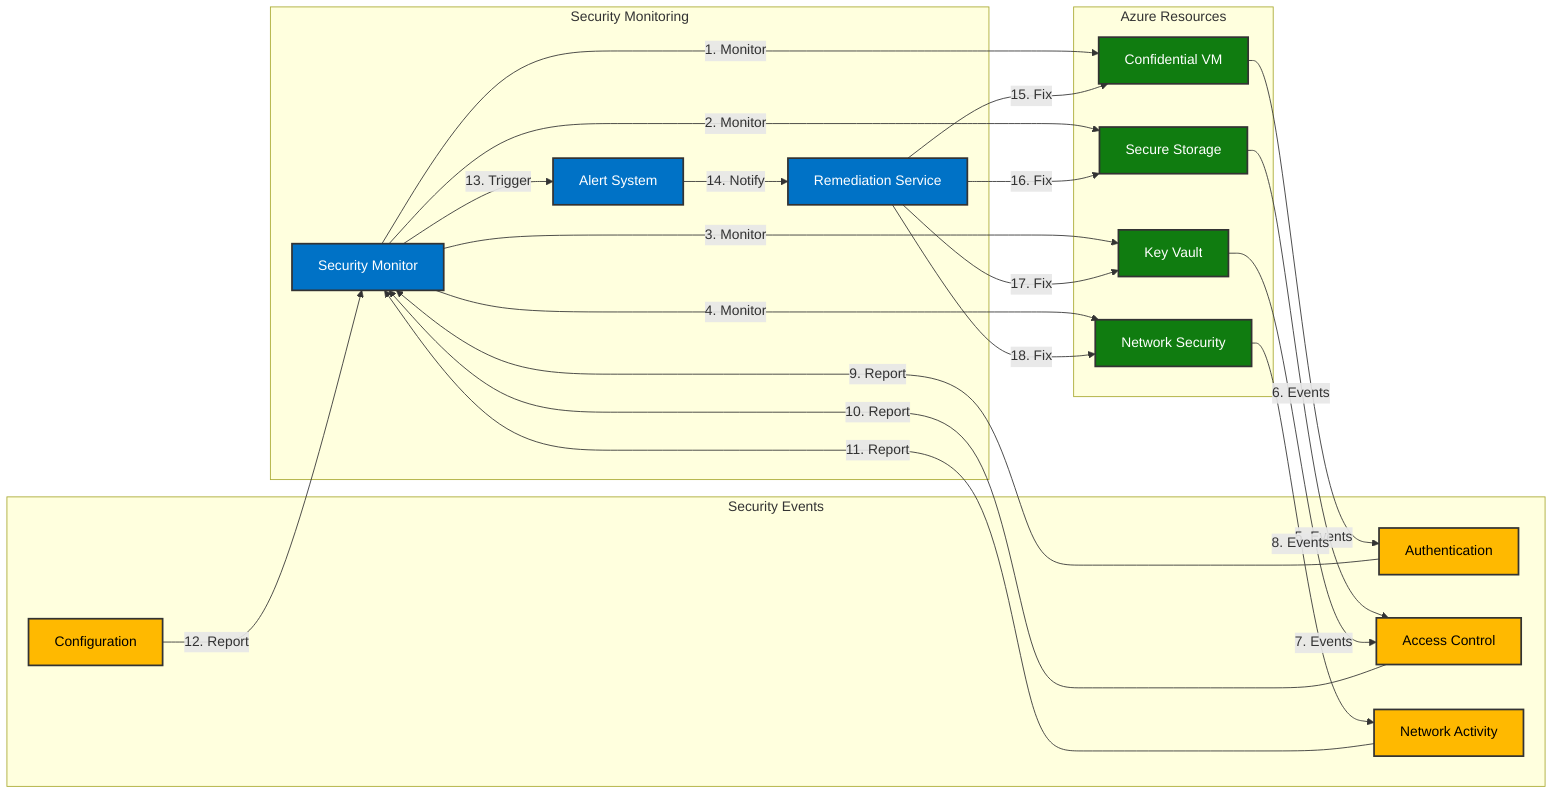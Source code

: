 graph LR
    subgraph "Security Monitoring"
        Monitor[Security Monitor]
        Alert[Alert System]
        Remediate[Remediation Service]
    end

    subgraph "Azure Resources"
        VM[Confidential VM]
        Storage[Secure Storage]
        KV[Key Vault]
        NSG[Network Security]
    end

    subgraph "Security Events"
        Auth[Authentication]
        Access[Access Control]
        Network[Network Activity]
        Config[Configuration]
    end

    Monitor -->|1. Monitor| VM
    Monitor -->|2. Monitor| Storage
    Monitor -->|3. Monitor| KV
    Monitor -->|4. Monitor| NSG

    VM -->|5. Events| Auth
    Storage -->|6. Events| Access
    KV -->|7. Events| Access
    NSG -->|8. Events| Network

    Auth -->|9. Report| Monitor
    Access -->|10. Report| Monitor
    Network -->|11. Report| Monitor
    Config -->|12. Report| Monitor

    Monitor -->|13. Trigger| Alert
    Alert -->|14. Notify| Remediate
    Remediate -->|15. Fix| VM
    Remediate -->|16. Fix| Storage
    Remediate -->|17. Fix| KV
    Remediate -->|18. Fix| NSG

    classDef monitor fill:#0072C6,stroke:#333,stroke-width:2px,color:white;
    classDef resource fill:#107C10,stroke:#333,stroke-width:2px,color:white;
    classDef event fill:#FFB900,stroke:#333,stroke-width:2px,color:black;

    class Monitor,Alert,Remediate monitor;
    class VM,Storage,KV,NSG resource;
    class Auth,Access,Network,Config event;